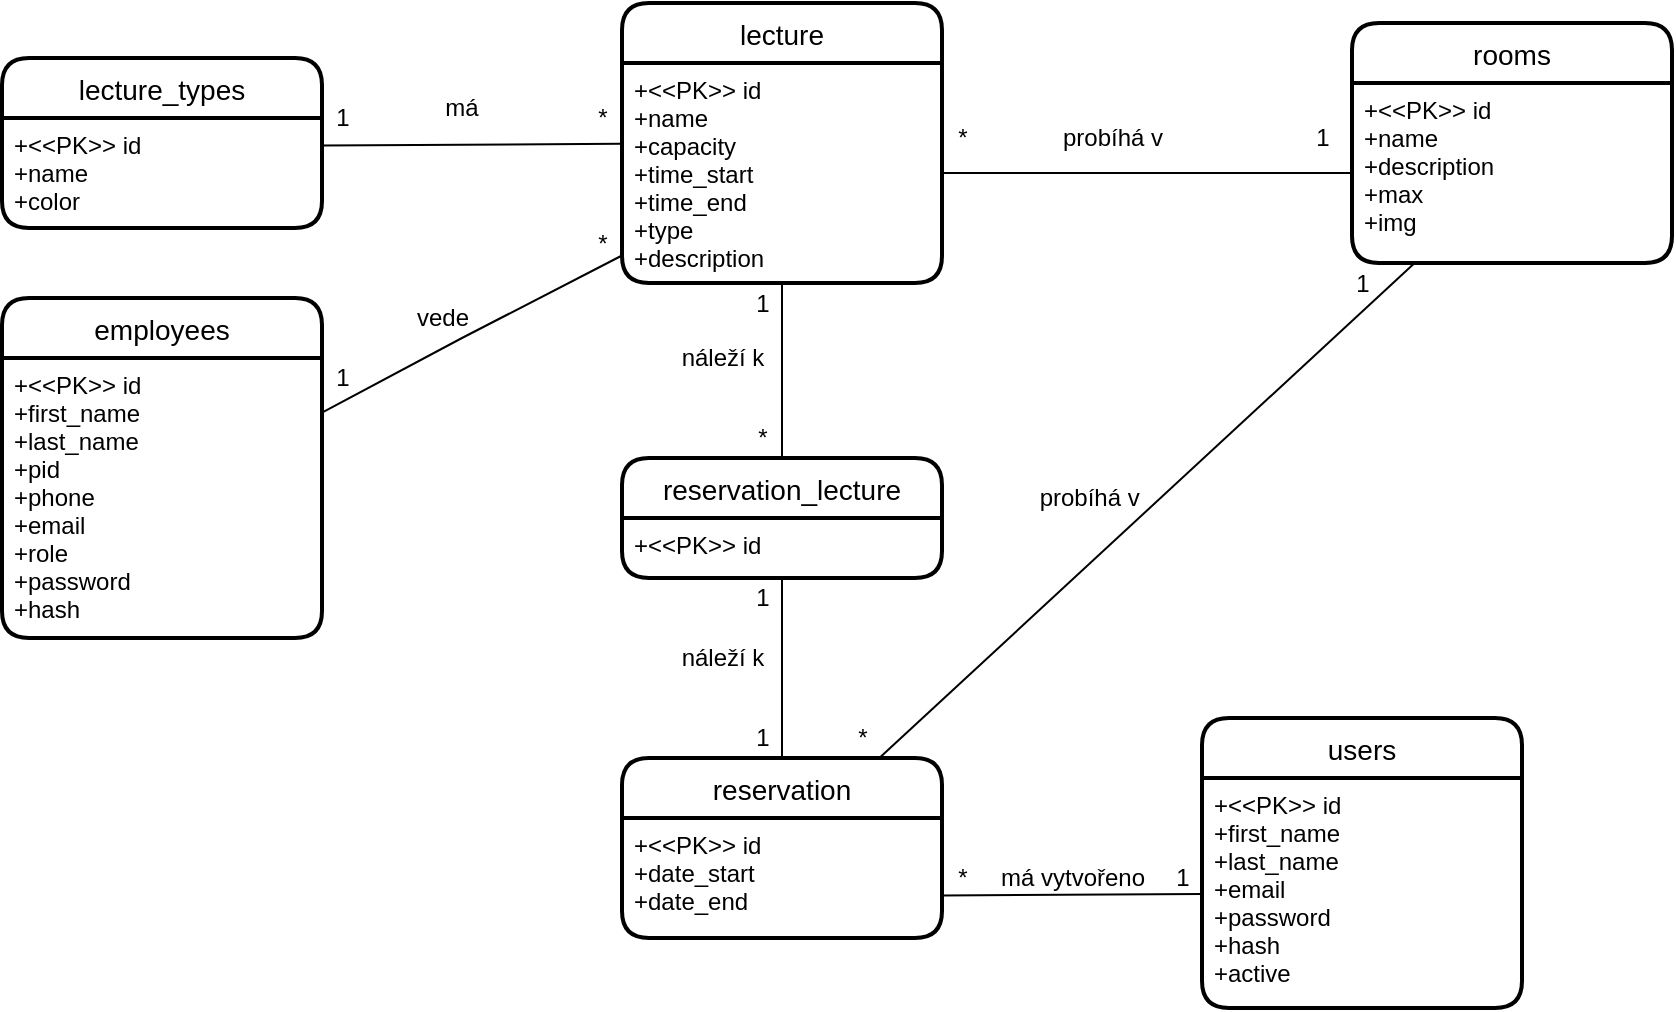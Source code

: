 <mxfile>
    <diagram id="WzWREhxnTUmQ-5NIJqYo" name="Stránka-1">
        <mxGraphModel dx="1005" dy="643" grid="1" gridSize="10" guides="1" tooltips="1" connect="1" arrows="1" fold="1" page="1" pageScale="1" pageWidth="1169" pageHeight="827" math="0" shadow="0">
            <root>
                <mxCell id="0"/>
                <mxCell id="1" parent="0"/>
                <mxCell id="6" value="rooms" style="swimlane;childLayout=stackLayout;horizontal=1;startSize=30;horizontalStack=0;rounded=1;fontSize=14;fontStyle=0;strokeWidth=2;resizeParent=0;resizeLast=1;shadow=0;dashed=0;align=center;" parent="1" vertex="1">
                    <mxGeometry x="705" y="122.5" width="160" height="120" as="geometry"/>
                </mxCell>
                <mxCell id="7" value="+&lt;&lt;PK&gt;&gt; id&#10;+name&#10;+description&#10;+max&#10;+img" style="align=left;strokeColor=none;fillColor=none;spacingLeft=4;fontSize=12;verticalAlign=top;resizable=0;rotatable=0;part=1;" parent="6" vertex="1">
                    <mxGeometry y="30" width="160" height="90" as="geometry"/>
                </mxCell>
                <mxCell id="17" value="reservation" style="swimlane;childLayout=stackLayout;horizontal=1;startSize=30;horizontalStack=0;rounded=1;fontSize=14;fontStyle=0;strokeWidth=2;resizeParent=0;resizeLast=1;shadow=0;dashed=0;align=center;" parent="1" vertex="1">
                    <mxGeometry x="340" y="490" width="160" height="90" as="geometry"/>
                </mxCell>
                <mxCell id="18" value="+&lt;&lt;PK&gt;&gt; id&#10;+date_start&#10;+date_end" style="align=left;strokeColor=none;fillColor=none;spacingLeft=4;fontSize=12;verticalAlign=top;resizable=0;rotatable=0;part=1;" parent="17" vertex="1">
                    <mxGeometry y="30" width="160" height="60" as="geometry"/>
                </mxCell>
                <mxCell id="32" style="edgeStyle=none;html=1;entryX=1;entryY=0.25;entryDx=0;entryDy=0;endArrow=none;endFill=0;" parent="1" source="19" target="29" edge="1">
                    <mxGeometry relative="1" as="geometry"/>
                </mxCell>
                <mxCell id="19" value="lecture" style="swimlane;childLayout=stackLayout;horizontal=1;startSize=30;horizontalStack=0;rounded=1;fontSize=14;fontStyle=0;strokeWidth=2;resizeParent=0;resizeLast=1;shadow=0;dashed=0;align=center;" parent="1" vertex="1">
                    <mxGeometry x="340" y="112.5" width="160" height="140" as="geometry"/>
                </mxCell>
                <mxCell id="20" value="+&lt;&lt;PK&gt;&gt; id&#10;+name&#10;+capacity&#10;+time_start&#10;+time_end&#10;+type&#10;+description" style="align=left;strokeColor=none;fillColor=none;spacingLeft=4;fontSize=12;verticalAlign=top;resizable=0;rotatable=0;part=1;" parent="19" vertex="1">
                    <mxGeometry y="30" width="160" height="110" as="geometry"/>
                </mxCell>
                <mxCell id="22" value="employees" style="swimlane;childLayout=stackLayout;horizontal=1;startSize=30;horizontalStack=0;rounded=1;fontSize=14;fontStyle=0;strokeWidth=2;resizeParent=0;resizeLast=1;shadow=0;dashed=0;align=center;" parent="1" vertex="1">
                    <mxGeometry x="30" y="260" width="160" height="170" as="geometry"/>
                </mxCell>
                <mxCell id="23" value="+&lt;&lt;PK&gt;&gt; id&#10;+first_name&#10;+last_name&#10;+pid&#10;+phone&#10;+email&#10;+role&#10;+password&#10;+hash" style="align=left;strokeColor=none;fillColor=none;spacingLeft=4;fontSize=12;verticalAlign=top;resizable=0;rotatable=0;part=1;" parent="22" vertex="1">
                    <mxGeometry y="30" width="160" height="140" as="geometry"/>
                </mxCell>
                <mxCell id="26" value="users" style="swimlane;childLayout=stackLayout;horizontal=1;startSize=30;horizontalStack=0;rounded=1;fontSize=14;fontStyle=0;strokeWidth=2;resizeParent=0;resizeLast=1;shadow=0;dashed=0;align=center;" parent="1" vertex="1">
                    <mxGeometry x="630" y="470" width="160" height="145" as="geometry"/>
                </mxCell>
                <mxCell id="27" value="+&lt;&lt;PK&gt;&gt; id&#10;+first_name&#10;+last_name&#10;+email&#10;+password&#10;+hash&#10;+active" style="align=left;strokeColor=none;fillColor=none;spacingLeft=4;fontSize=12;verticalAlign=top;resizable=0;rotatable=0;part=1;" parent="26" vertex="1">
                    <mxGeometry y="30" width="160" height="115" as="geometry"/>
                </mxCell>
                <mxCell id="28" value="lecture_types" style="swimlane;childLayout=stackLayout;horizontal=1;startSize=30;horizontalStack=0;rounded=1;fontSize=14;fontStyle=0;strokeWidth=2;resizeParent=0;resizeLast=1;shadow=0;dashed=0;align=center;" parent="1" vertex="1">
                    <mxGeometry x="30" y="140" width="160" height="85" as="geometry"/>
                </mxCell>
                <mxCell id="29" value="+&lt;&lt;PK&gt;&gt; id&#10;+name&#10;+color" style="align=left;strokeColor=none;fillColor=none;spacingLeft=4;fontSize=12;verticalAlign=top;resizable=0;rotatable=0;part=1;" parent="28" vertex="1">
                    <mxGeometry y="30" width="160" height="55" as="geometry"/>
                </mxCell>
                <mxCell id="30" value="reservation_lecture" style="swimlane;childLayout=stackLayout;horizontal=1;startSize=30;horizontalStack=0;rounded=1;fontSize=14;fontStyle=0;strokeWidth=2;resizeParent=0;resizeLast=1;shadow=0;dashed=0;align=center;" parent="1" vertex="1">
                    <mxGeometry x="340" y="340" width="160" height="60" as="geometry"/>
                </mxCell>
                <mxCell id="31" value="+&lt;&lt;PK&gt;&gt; id" style="align=left;strokeColor=none;fillColor=none;spacingLeft=4;fontSize=12;verticalAlign=top;resizable=0;rotatable=0;part=1;" parent="30" vertex="1">
                    <mxGeometry y="30" width="160" height="30" as="geometry"/>
                </mxCell>
                <mxCell id="33" value="má" style="text;html=1;strokeColor=none;fillColor=none;align=center;verticalAlign=middle;whiteSpace=wrap;rounded=0;" parent="1" vertex="1">
                    <mxGeometry x="230" y="150" width="60" height="30" as="geometry"/>
                </mxCell>
                <mxCell id="34" value="1" style="text;html=1;align=center;verticalAlign=middle;resizable=0;points=[];autosize=1;strokeColor=none;fillColor=none;" parent="1" vertex="1">
                    <mxGeometry x="190" y="160" width="20" height="20" as="geometry"/>
                </mxCell>
                <mxCell id="35" value="*" style="text;html=1;align=center;verticalAlign=middle;resizable=0;points=[];autosize=1;strokeColor=none;fillColor=none;" parent="1" vertex="1">
                    <mxGeometry x="320" y="160" width="20" height="20" as="geometry"/>
                </mxCell>
                <mxCell id="36" style="edgeStyle=none;html=1;endArrow=none;endFill=0;" parent="1" source="20" target="7" edge="1">
                    <mxGeometry relative="1" as="geometry"/>
                </mxCell>
                <mxCell id="37" value="*" style="text;html=1;align=center;verticalAlign=middle;resizable=0;points=[];autosize=1;strokeColor=none;fillColor=none;" parent="1" vertex="1">
                    <mxGeometry x="500" y="170" width="20" height="20" as="geometry"/>
                </mxCell>
                <mxCell id="38" value="1" style="text;html=1;align=center;verticalAlign=middle;resizable=0;points=[];autosize=1;strokeColor=none;fillColor=none;" parent="1" vertex="1">
                    <mxGeometry x="680" y="170" width="20" height="20" as="geometry"/>
                </mxCell>
                <mxCell id="39" value="probíhá v" style="text;html=1;align=center;verticalAlign=middle;resizable=0;points=[];autosize=1;strokeColor=none;fillColor=none;" parent="1" vertex="1">
                    <mxGeometry x="550" y="170" width="70" height="20" as="geometry"/>
                </mxCell>
                <mxCell id="40" style="edgeStyle=none;html=1;entryX=0.5;entryY=0;entryDx=0;entryDy=0;endArrow=none;endFill=0;" parent="1" source="20" target="30" edge="1">
                    <mxGeometry relative="1" as="geometry"/>
                </mxCell>
                <mxCell id="41" value="1" style="text;html=1;align=center;verticalAlign=middle;resizable=0;points=[];autosize=1;strokeColor=none;fillColor=none;" parent="1" vertex="1">
                    <mxGeometry x="400" y="252.5" width="20" height="20" as="geometry"/>
                </mxCell>
                <mxCell id="42" value="*" style="text;html=1;align=center;verticalAlign=middle;resizable=0;points=[];autosize=1;strokeColor=none;fillColor=none;" parent="1" vertex="1">
                    <mxGeometry x="400" y="320" width="20" height="20" as="geometry"/>
                </mxCell>
                <mxCell id="43" value="náleží k" style="text;html=1;align=center;verticalAlign=middle;resizable=0;points=[];autosize=1;strokeColor=none;fillColor=none;" parent="1" vertex="1">
                    <mxGeometry x="360" y="280" width="60" height="20" as="geometry"/>
                </mxCell>
                <mxCell id="48" style="edgeStyle=none;rounded=0;html=1;endArrow=none;endFill=0;" parent="1" source="20" target="23" edge="1">
                    <mxGeometry relative="1" as="geometry">
                        <Array as="points">
                            <mxPoint x="260" y="280"/>
                        </Array>
                    </mxGeometry>
                </mxCell>
                <mxCell id="49" value="*" style="text;html=1;align=center;verticalAlign=middle;resizable=0;points=[];autosize=1;strokeColor=none;fillColor=none;" parent="1" vertex="1">
                    <mxGeometry x="320" y="222.5" width="20" height="20" as="geometry"/>
                </mxCell>
                <mxCell id="50" value="1" style="text;html=1;align=center;verticalAlign=middle;resizable=0;points=[];autosize=1;strokeColor=none;fillColor=none;" parent="1" vertex="1">
                    <mxGeometry x="190" y="290" width="20" height="20" as="geometry"/>
                </mxCell>
                <mxCell id="51" value="vede" style="text;html=1;align=center;verticalAlign=middle;resizable=0;points=[];autosize=1;strokeColor=none;fillColor=none;" parent="1" vertex="1">
                    <mxGeometry x="230" y="260" width="40" height="20" as="geometry"/>
                </mxCell>
                <mxCell id="58" style="edgeStyle=none;rounded=0;html=1;entryX=0.999;entryY=0.645;entryDx=0;entryDy=0;entryPerimeter=0;endArrow=none;endFill=0;" parent="1" source="27" target="18" edge="1">
                    <mxGeometry relative="1" as="geometry"/>
                </mxCell>
                <mxCell id="59" value="1" style="text;html=1;align=center;verticalAlign=middle;resizable=0;points=[];autosize=1;strokeColor=none;fillColor=none;" parent="1" vertex="1">
                    <mxGeometry x="610" y="540" width="20" height="20" as="geometry"/>
                </mxCell>
                <mxCell id="60" value="*" style="text;html=1;align=center;verticalAlign=middle;resizable=0;points=[];autosize=1;strokeColor=none;fillColor=none;" parent="1" vertex="1">
                    <mxGeometry x="500" y="540" width="20" height="20" as="geometry"/>
                </mxCell>
                <mxCell id="61" value="má vytvořeno" style="text;html=1;align=center;verticalAlign=middle;resizable=0;points=[];autosize=1;strokeColor=none;fillColor=none;" parent="1" vertex="1">
                    <mxGeometry x="520" y="540" width="90" height="20" as="geometry"/>
                </mxCell>
                <mxCell id="62" style="edgeStyle=none;rounded=0;html=1;entryX=0.5;entryY=0;entryDx=0;entryDy=0;endArrow=none;endFill=0;" parent="1" source="31" target="17" edge="1">
                    <mxGeometry relative="1" as="geometry"/>
                </mxCell>
                <mxCell id="63" value="1" style="text;html=1;align=center;verticalAlign=middle;resizable=0;points=[];autosize=1;strokeColor=none;fillColor=none;" parent="1" vertex="1">
                    <mxGeometry x="400" y="400" width="20" height="20" as="geometry"/>
                </mxCell>
                <mxCell id="64" value="1" style="text;html=1;align=center;verticalAlign=middle;resizable=0;points=[];autosize=1;strokeColor=none;fillColor=none;" parent="1" vertex="1">
                    <mxGeometry x="400" y="470" width="20" height="20" as="geometry"/>
                </mxCell>
                <mxCell id="65" value="náleží k" style="text;html=1;align=center;verticalAlign=middle;resizable=0;points=[];autosize=1;strokeColor=none;fillColor=none;" parent="1" vertex="1">
                    <mxGeometry x="360" y="430" width="60" height="20" as="geometry"/>
                </mxCell>
                <mxCell id="67" style="edgeStyle=none;html=1;endArrow=none;endFill=0;" edge="1" parent="1" source="7" target="17">
                    <mxGeometry relative="1" as="geometry"/>
                </mxCell>
                <mxCell id="68" value="1" style="text;html=1;align=center;verticalAlign=middle;resizable=0;points=[];autosize=1;strokeColor=none;fillColor=none;" vertex="1" parent="1">
                    <mxGeometry x="700" y="242.5" width="20" height="20" as="geometry"/>
                </mxCell>
                <mxCell id="69" value="*" style="text;html=1;align=center;verticalAlign=middle;resizable=0;points=[];autosize=1;strokeColor=none;fillColor=none;" vertex="1" parent="1">
                    <mxGeometry x="450" y="470" width="20" height="20" as="geometry"/>
                </mxCell>
                <mxCell id="70" value="probíhá v&amp;nbsp;" style="text;html=1;align=center;verticalAlign=middle;resizable=0;points=[];autosize=1;strokeColor=none;fillColor=none;" vertex="1" parent="1">
                    <mxGeometry x="540" y="350" width="70" height="20" as="geometry"/>
                </mxCell>
            </root>
        </mxGraphModel>
    </diagram>
</mxfile>